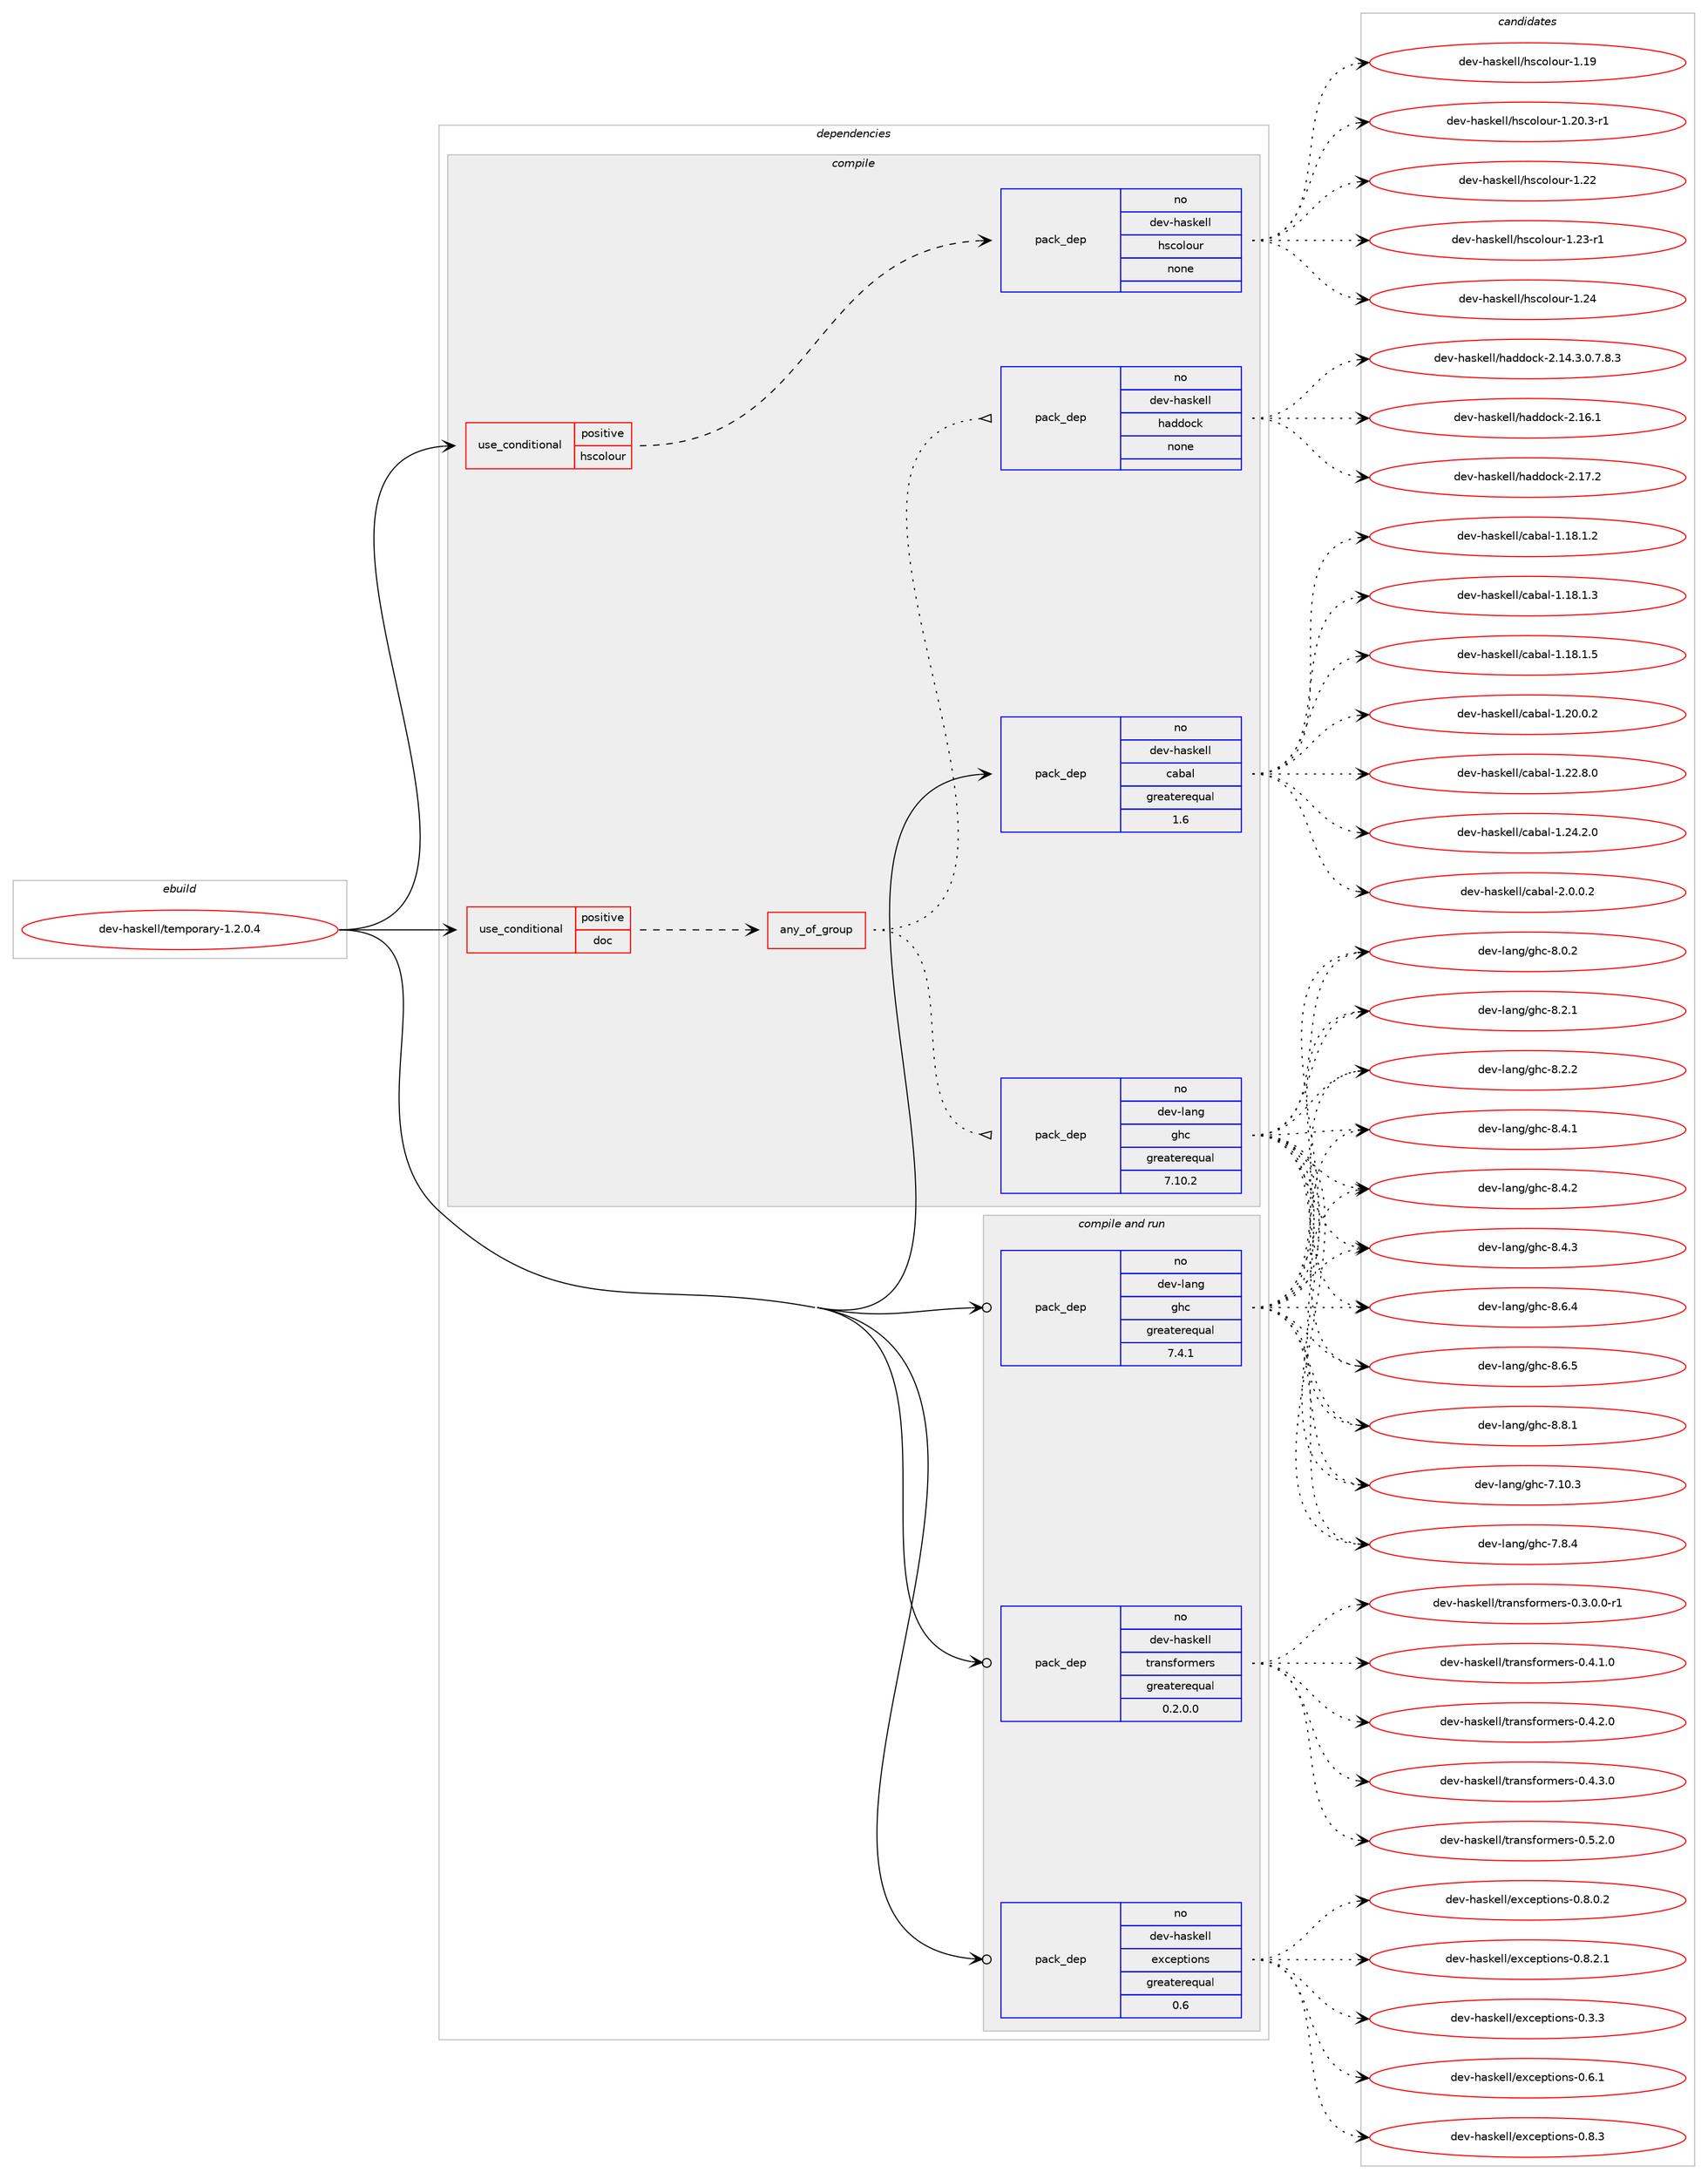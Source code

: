 digraph prolog {

# *************
# Graph options
# *************

newrank=true;
concentrate=true;
compound=true;
graph [rankdir=LR,fontname=Helvetica,fontsize=10,ranksep=1.5];#, ranksep=2.5, nodesep=0.2];
edge  [arrowhead=vee];
node  [fontname=Helvetica,fontsize=10];

# **********
# The ebuild
# **********

subgraph cluster_leftcol {
color=gray;
rank=same;
label=<<i>ebuild</i>>;
id [label="dev-haskell/temporary-1.2.0.4", color=red, width=4, href="../dev-haskell/temporary-1.2.0.4.svg"];
}

# ****************
# The dependencies
# ****************

subgraph cluster_midcol {
color=gray;
label=<<i>dependencies</i>>;
subgraph cluster_compile {
fillcolor="#eeeeee";
style=filled;
label=<<i>compile</i>>;
subgraph cond127798 {
dependency545402 [label=<<TABLE BORDER="0" CELLBORDER="1" CELLSPACING="0" CELLPADDING="4"><TR><TD ROWSPAN="3" CELLPADDING="10">use_conditional</TD></TR><TR><TD>positive</TD></TR><TR><TD>doc</TD></TR></TABLE>>, shape=none, color=red];
subgraph any10568 {
dependency545403 [label=<<TABLE BORDER="0" CELLBORDER="1" CELLSPACING="0" CELLPADDING="4"><TR><TD CELLPADDING="10">any_of_group</TD></TR></TABLE>>, shape=none, color=red];subgraph pack406679 {
dependency545404 [label=<<TABLE BORDER="0" CELLBORDER="1" CELLSPACING="0" CELLPADDING="4" WIDTH="220"><TR><TD ROWSPAN="6" CELLPADDING="30">pack_dep</TD></TR><TR><TD WIDTH="110">no</TD></TR><TR><TD>dev-haskell</TD></TR><TR><TD>haddock</TD></TR><TR><TD>none</TD></TR><TR><TD></TD></TR></TABLE>>, shape=none, color=blue];
}
dependency545403:e -> dependency545404:w [weight=20,style="dotted",arrowhead="oinv"];
subgraph pack406680 {
dependency545405 [label=<<TABLE BORDER="0" CELLBORDER="1" CELLSPACING="0" CELLPADDING="4" WIDTH="220"><TR><TD ROWSPAN="6" CELLPADDING="30">pack_dep</TD></TR><TR><TD WIDTH="110">no</TD></TR><TR><TD>dev-lang</TD></TR><TR><TD>ghc</TD></TR><TR><TD>greaterequal</TD></TR><TR><TD>7.10.2</TD></TR></TABLE>>, shape=none, color=blue];
}
dependency545403:e -> dependency545405:w [weight=20,style="dotted",arrowhead="oinv"];
}
dependency545402:e -> dependency545403:w [weight=20,style="dashed",arrowhead="vee"];
}
id:e -> dependency545402:w [weight=20,style="solid",arrowhead="vee"];
subgraph cond127799 {
dependency545406 [label=<<TABLE BORDER="0" CELLBORDER="1" CELLSPACING="0" CELLPADDING="4"><TR><TD ROWSPAN="3" CELLPADDING="10">use_conditional</TD></TR><TR><TD>positive</TD></TR><TR><TD>hscolour</TD></TR></TABLE>>, shape=none, color=red];
subgraph pack406681 {
dependency545407 [label=<<TABLE BORDER="0" CELLBORDER="1" CELLSPACING="0" CELLPADDING="4" WIDTH="220"><TR><TD ROWSPAN="6" CELLPADDING="30">pack_dep</TD></TR><TR><TD WIDTH="110">no</TD></TR><TR><TD>dev-haskell</TD></TR><TR><TD>hscolour</TD></TR><TR><TD>none</TD></TR><TR><TD></TD></TR></TABLE>>, shape=none, color=blue];
}
dependency545406:e -> dependency545407:w [weight=20,style="dashed",arrowhead="vee"];
}
id:e -> dependency545406:w [weight=20,style="solid",arrowhead="vee"];
subgraph pack406682 {
dependency545408 [label=<<TABLE BORDER="0" CELLBORDER="1" CELLSPACING="0" CELLPADDING="4" WIDTH="220"><TR><TD ROWSPAN="6" CELLPADDING="30">pack_dep</TD></TR><TR><TD WIDTH="110">no</TD></TR><TR><TD>dev-haskell</TD></TR><TR><TD>cabal</TD></TR><TR><TD>greaterequal</TD></TR><TR><TD>1.6</TD></TR></TABLE>>, shape=none, color=blue];
}
id:e -> dependency545408:w [weight=20,style="solid",arrowhead="vee"];
}
subgraph cluster_compileandrun {
fillcolor="#eeeeee";
style=filled;
label=<<i>compile and run</i>>;
subgraph pack406683 {
dependency545409 [label=<<TABLE BORDER="0" CELLBORDER="1" CELLSPACING="0" CELLPADDING="4" WIDTH="220"><TR><TD ROWSPAN="6" CELLPADDING="30">pack_dep</TD></TR><TR><TD WIDTH="110">no</TD></TR><TR><TD>dev-haskell</TD></TR><TR><TD>exceptions</TD></TR><TR><TD>greaterequal</TD></TR><TR><TD>0.6</TD></TR></TABLE>>, shape=none, color=blue];
}
id:e -> dependency545409:w [weight=20,style="solid",arrowhead="odotvee"];
subgraph pack406684 {
dependency545410 [label=<<TABLE BORDER="0" CELLBORDER="1" CELLSPACING="0" CELLPADDING="4" WIDTH="220"><TR><TD ROWSPAN="6" CELLPADDING="30">pack_dep</TD></TR><TR><TD WIDTH="110">no</TD></TR><TR><TD>dev-haskell</TD></TR><TR><TD>transformers</TD></TR><TR><TD>greaterequal</TD></TR><TR><TD>0.2.0.0</TD></TR></TABLE>>, shape=none, color=blue];
}
id:e -> dependency545410:w [weight=20,style="solid",arrowhead="odotvee"];
subgraph pack406685 {
dependency545411 [label=<<TABLE BORDER="0" CELLBORDER="1" CELLSPACING="0" CELLPADDING="4" WIDTH="220"><TR><TD ROWSPAN="6" CELLPADDING="30">pack_dep</TD></TR><TR><TD WIDTH="110">no</TD></TR><TR><TD>dev-lang</TD></TR><TR><TD>ghc</TD></TR><TR><TD>greaterequal</TD></TR><TR><TD>7.4.1</TD></TR></TABLE>>, shape=none, color=blue];
}
id:e -> dependency545411:w [weight=20,style="solid",arrowhead="odotvee"];
}
subgraph cluster_run {
fillcolor="#eeeeee";
style=filled;
label=<<i>run</i>>;
}
}

# **************
# The candidates
# **************

subgraph cluster_choices {
rank=same;
color=gray;
label=<<i>candidates</i>>;

subgraph choice406679 {
color=black;
nodesep=1;
choice1001011184510497115107101108108471049710010011199107455046495246514648465546564651 [label="dev-haskell/haddock-2.14.3.0.7.8.3", color=red, width=4,href="../dev-haskell/haddock-2.14.3.0.7.8.3.svg"];
choice100101118451049711510710110810847104971001001119910745504649544649 [label="dev-haskell/haddock-2.16.1", color=red, width=4,href="../dev-haskell/haddock-2.16.1.svg"];
choice100101118451049711510710110810847104971001001119910745504649554650 [label="dev-haskell/haddock-2.17.2", color=red, width=4,href="../dev-haskell/haddock-2.17.2.svg"];
dependency545404:e -> choice1001011184510497115107101108108471049710010011199107455046495246514648465546564651:w [style=dotted,weight="100"];
dependency545404:e -> choice100101118451049711510710110810847104971001001119910745504649544649:w [style=dotted,weight="100"];
dependency545404:e -> choice100101118451049711510710110810847104971001001119910745504649554650:w [style=dotted,weight="100"];
}
subgraph choice406680 {
color=black;
nodesep=1;
choice1001011184510897110103471031049945554649484651 [label="dev-lang/ghc-7.10.3", color=red, width=4,href="../dev-lang/ghc-7.10.3.svg"];
choice10010111845108971101034710310499455546564652 [label="dev-lang/ghc-7.8.4", color=red, width=4,href="../dev-lang/ghc-7.8.4.svg"];
choice10010111845108971101034710310499455646484650 [label="dev-lang/ghc-8.0.2", color=red, width=4,href="../dev-lang/ghc-8.0.2.svg"];
choice10010111845108971101034710310499455646504649 [label="dev-lang/ghc-8.2.1", color=red, width=4,href="../dev-lang/ghc-8.2.1.svg"];
choice10010111845108971101034710310499455646504650 [label="dev-lang/ghc-8.2.2", color=red, width=4,href="../dev-lang/ghc-8.2.2.svg"];
choice10010111845108971101034710310499455646524649 [label="dev-lang/ghc-8.4.1", color=red, width=4,href="../dev-lang/ghc-8.4.1.svg"];
choice10010111845108971101034710310499455646524650 [label="dev-lang/ghc-8.4.2", color=red, width=4,href="../dev-lang/ghc-8.4.2.svg"];
choice10010111845108971101034710310499455646524651 [label="dev-lang/ghc-8.4.3", color=red, width=4,href="../dev-lang/ghc-8.4.3.svg"];
choice10010111845108971101034710310499455646544652 [label="dev-lang/ghc-8.6.4", color=red, width=4,href="../dev-lang/ghc-8.6.4.svg"];
choice10010111845108971101034710310499455646544653 [label="dev-lang/ghc-8.6.5", color=red, width=4,href="../dev-lang/ghc-8.6.5.svg"];
choice10010111845108971101034710310499455646564649 [label="dev-lang/ghc-8.8.1", color=red, width=4,href="../dev-lang/ghc-8.8.1.svg"];
dependency545405:e -> choice1001011184510897110103471031049945554649484651:w [style=dotted,weight="100"];
dependency545405:e -> choice10010111845108971101034710310499455546564652:w [style=dotted,weight="100"];
dependency545405:e -> choice10010111845108971101034710310499455646484650:w [style=dotted,weight="100"];
dependency545405:e -> choice10010111845108971101034710310499455646504649:w [style=dotted,weight="100"];
dependency545405:e -> choice10010111845108971101034710310499455646504650:w [style=dotted,weight="100"];
dependency545405:e -> choice10010111845108971101034710310499455646524649:w [style=dotted,weight="100"];
dependency545405:e -> choice10010111845108971101034710310499455646524650:w [style=dotted,weight="100"];
dependency545405:e -> choice10010111845108971101034710310499455646524651:w [style=dotted,weight="100"];
dependency545405:e -> choice10010111845108971101034710310499455646544652:w [style=dotted,weight="100"];
dependency545405:e -> choice10010111845108971101034710310499455646544653:w [style=dotted,weight="100"];
dependency545405:e -> choice10010111845108971101034710310499455646564649:w [style=dotted,weight="100"];
}
subgraph choice406681 {
color=black;
nodesep=1;
choice100101118451049711510710110810847104115991111081111171144549464957 [label="dev-haskell/hscolour-1.19", color=red, width=4,href="../dev-haskell/hscolour-1.19.svg"];
choice10010111845104971151071011081084710411599111108111117114454946504846514511449 [label="dev-haskell/hscolour-1.20.3-r1", color=red, width=4,href="../dev-haskell/hscolour-1.20.3-r1.svg"];
choice100101118451049711510710110810847104115991111081111171144549465050 [label="dev-haskell/hscolour-1.22", color=red, width=4,href="../dev-haskell/hscolour-1.22.svg"];
choice1001011184510497115107101108108471041159911110811111711445494650514511449 [label="dev-haskell/hscolour-1.23-r1", color=red, width=4,href="../dev-haskell/hscolour-1.23-r1.svg"];
choice100101118451049711510710110810847104115991111081111171144549465052 [label="dev-haskell/hscolour-1.24", color=red, width=4,href="../dev-haskell/hscolour-1.24.svg"];
dependency545407:e -> choice100101118451049711510710110810847104115991111081111171144549464957:w [style=dotted,weight="100"];
dependency545407:e -> choice10010111845104971151071011081084710411599111108111117114454946504846514511449:w [style=dotted,weight="100"];
dependency545407:e -> choice100101118451049711510710110810847104115991111081111171144549465050:w [style=dotted,weight="100"];
dependency545407:e -> choice1001011184510497115107101108108471041159911110811111711445494650514511449:w [style=dotted,weight="100"];
dependency545407:e -> choice100101118451049711510710110810847104115991111081111171144549465052:w [style=dotted,weight="100"];
}
subgraph choice406682 {
color=black;
nodesep=1;
choice10010111845104971151071011081084799979897108454946495646494650 [label="dev-haskell/cabal-1.18.1.2", color=red, width=4,href="../dev-haskell/cabal-1.18.1.2.svg"];
choice10010111845104971151071011081084799979897108454946495646494651 [label="dev-haskell/cabal-1.18.1.3", color=red, width=4,href="../dev-haskell/cabal-1.18.1.3.svg"];
choice10010111845104971151071011081084799979897108454946495646494653 [label="dev-haskell/cabal-1.18.1.5", color=red, width=4,href="../dev-haskell/cabal-1.18.1.5.svg"];
choice10010111845104971151071011081084799979897108454946504846484650 [label="dev-haskell/cabal-1.20.0.2", color=red, width=4,href="../dev-haskell/cabal-1.20.0.2.svg"];
choice10010111845104971151071011081084799979897108454946505046564648 [label="dev-haskell/cabal-1.22.8.0", color=red, width=4,href="../dev-haskell/cabal-1.22.8.0.svg"];
choice10010111845104971151071011081084799979897108454946505246504648 [label="dev-haskell/cabal-1.24.2.0", color=red, width=4,href="../dev-haskell/cabal-1.24.2.0.svg"];
choice100101118451049711510710110810847999798971084550464846484650 [label="dev-haskell/cabal-2.0.0.2", color=red, width=4,href="../dev-haskell/cabal-2.0.0.2.svg"];
dependency545408:e -> choice10010111845104971151071011081084799979897108454946495646494650:w [style=dotted,weight="100"];
dependency545408:e -> choice10010111845104971151071011081084799979897108454946495646494651:w [style=dotted,weight="100"];
dependency545408:e -> choice10010111845104971151071011081084799979897108454946495646494653:w [style=dotted,weight="100"];
dependency545408:e -> choice10010111845104971151071011081084799979897108454946504846484650:w [style=dotted,weight="100"];
dependency545408:e -> choice10010111845104971151071011081084799979897108454946505046564648:w [style=dotted,weight="100"];
dependency545408:e -> choice10010111845104971151071011081084799979897108454946505246504648:w [style=dotted,weight="100"];
dependency545408:e -> choice100101118451049711510710110810847999798971084550464846484650:w [style=dotted,weight="100"];
}
subgraph choice406683 {
color=black;
nodesep=1;
choice10010111845104971151071011081084710112099101112116105111110115454846514651 [label="dev-haskell/exceptions-0.3.3", color=red, width=4,href="../dev-haskell/exceptions-0.3.3.svg"];
choice10010111845104971151071011081084710112099101112116105111110115454846544649 [label="dev-haskell/exceptions-0.6.1", color=red, width=4,href="../dev-haskell/exceptions-0.6.1.svg"];
choice100101118451049711510710110810847101120991011121161051111101154548465646484650 [label="dev-haskell/exceptions-0.8.0.2", color=red, width=4,href="../dev-haskell/exceptions-0.8.0.2.svg"];
choice100101118451049711510710110810847101120991011121161051111101154548465646504649 [label="dev-haskell/exceptions-0.8.2.1", color=red, width=4,href="../dev-haskell/exceptions-0.8.2.1.svg"];
choice10010111845104971151071011081084710112099101112116105111110115454846564651 [label="dev-haskell/exceptions-0.8.3", color=red, width=4,href="../dev-haskell/exceptions-0.8.3.svg"];
dependency545409:e -> choice10010111845104971151071011081084710112099101112116105111110115454846514651:w [style=dotted,weight="100"];
dependency545409:e -> choice10010111845104971151071011081084710112099101112116105111110115454846544649:w [style=dotted,weight="100"];
dependency545409:e -> choice100101118451049711510710110810847101120991011121161051111101154548465646484650:w [style=dotted,weight="100"];
dependency545409:e -> choice100101118451049711510710110810847101120991011121161051111101154548465646504649:w [style=dotted,weight="100"];
dependency545409:e -> choice10010111845104971151071011081084710112099101112116105111110115454846564651:w [style=dotted,weight="100"];
}
subgraph choice406684 {
color=black;
nodesep=1;
choice1001011184510497115107101108108471161149711011510211111410910111411545484651464846484511449 [label="dev-haskell/transformers-0.3.0.0-r1", color=red, width=4,href="../dev-haskell/transformers-0.3.0.0-r1.svg"];
choice100101118451049711510710110810847116114971101151021111141091011141154548465246494648 [label="dev-haskell/transformers-0.4.1.0", color=red, width=4,href="../dev-haskell/transformers-0.4.1.0.svg"];
choice100101118451049711510710110810847116114971101151021111141091011141154548465246504648 [label="dev-haskell/transformers-0.4.2.0", color=red, width=4,href="../dev-haskell/transformers-0.4.2.0.svg"];
choice100101118451049711510710110810847116114971101151021111141091011141154548465246514648 [label="dev-haskell/transformers-0.4.3.0", color=red, width=4,href="../dev-haskell/transformers-0.4.3.0.svg"];
choice100101118451049711510710110810847116114971101151021111141091011141154548465346504648 [label="dev-haskell/transformers-0.5.2.0", color=red, width=4,href="../dev-haskell/transformers-0.5.2.0.svg"];
dependency545410:e -> choice1001011184510497115107101108108471161149711011510211111410910111411545484651464846484511449:w [style=dotted,weight="100"];
dependency545410:e -> choice100101118451049711510710110810847116114971101151021111141091011141154548465246494648:w [style=dotted,weight="100"];
dependency545410:e -> choice100101118451049711510710110810847116114971101151021111141091011141154548465246504648:w [style=dotted,weight="100"];
dependency545410:e -> choice100101118451049711510710110810847116114971101151021111141091011141154548465246514648:w [style=dotted,weight="100"];
dependency545410:e -> choice100101118451049711510710110810847116114971101151021111141091011141154548465346504648:w [style=dotted,weight="100"];
}
subgraph choice406685 {
color=black;
nodesep=1;
choice1001011184510897110103471031049945554649484651 [label="dev-lang/ghc-7.10.3", color=red, width=4,href="../dev-lang/ghc-7.10.3.svg"];
choice10010111845108971101034710310499455546564652 [label="dev-lang/ghc-7.8.4", color=red, width=4,href="../dev-lang/ghc-7.8.4.svg"];
choice10010111845108971101034710310499455646484650 [label="dev-lang/ghc-8.0.2", color=red, width=4,href="../dev-lang/ghc-8.0.2.svg"];
choice10010111845108971101034710310499455646504649 [label="dev-lang/ghc-8.2.1", color=red, width=4,href="../dev-lang/ghc-8.2.1.svg"];
choice10010111845108971101034710310499455646504650 [label="dev-lang/ghc-8.2.2", color=red, width=4,href="../dev-lang/ghc-8.2.2.svg"];
choice10010111845108971101034710310499455646524649 [label="dev-lang/ghc-8.4.1", color=red, width=4,href="../dev-lang/ghc-8.4.1.svg"];
choice10010111845108971101034710310499455646524650 [label="dev-lang/ghc-8.4.2", color=red, width=4,href="../dev-lang/ghc-8.4.2.svg"];
choice10010111845108971101034710310499455646524651 [label="dev-lang/ghc-8.4.3", color=red, width=4,href="../dev-lang/ghc-8.4.3.svg"];
choice10010111845108971101034710310499455646544652 [label="dev-lang/ghc-8.6.4", color=red, width=4,href="../dev-lang/ghc-8.6.4.svg"];
choice10010111845108971101034710310499455646544653 [label="dev-lang/ghc-8.6.5", color=red, width=4,href="../dev-lang/ghc-8.6.5.svg"];
choice10010111845108971101034710310499455646564649 [label="dev-lang/ghc-8.8.1", color=red, width=4,href="../dev-lang/ghc-8.8.1.svg"];
dependency545411:e -> choice1001011184510897110103471031049945554649484651:w [style=dotted,weight="100"];
dependency545411:e -> choice10010111845108971101034710310499455546564652:w [style=dotted,weight="100"];
dependency545411:e -> choice10010111845108971101034710310499455646484650:w [style=dotted,weight="100"];
dependency545411:e -> choice10010111845108971101034710310499455646504649:w [style=dotted,weight="100"];
dependency545411:e -> choice10010111845108971101034710310499455646504650:w [style=dotted,weight="100"];
dependency545411:e -> choice10010111845108971101034710310499455646524649:w [style=dotted,weight="100"];
dependency545411:e -> choice10010111845108971101034710310499455646524650:w [style=dotted,weight="100"];
dependency545411:e -> choice10010111845108971101034710310499455646524651:w [style=dotted,weight="100"];
dependency545411:e -> choice10010111845108971101034710310499455646544652:w [style=dotted,weight="100"];
dependency545411:e -> choice10010111845108971101034710310499455646544653:w [style=dotted,weight="100"];
dependency545411:e -> choice10010111845108971101034710310499455646564649:w [style=dotted,weight="100"];
}
}

}
